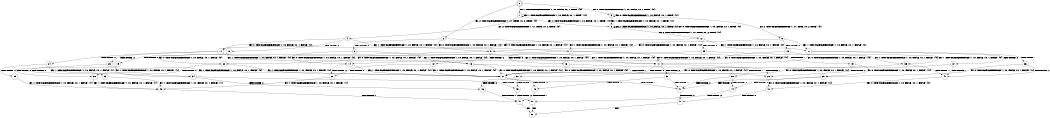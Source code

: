 digraph BCG {
size = "7, 10.5";
center = TRUE;
node [shape = circle];
0 [peripheries = 2];
0 -> 1 [label = "EX !1 !ATOMIC_EXCH_BRANCH (1, +0, FALSE, +0, 1, TRUE) !{0}"];
0 -> 2 [label = "EX !2 !ATOMIC_EXCH_BRANCH (1, +1, TRUE, +0, 2, TRUE) !{0}"];
0 -> 3 [label = "EX !0 !ATOMIC_EXCH_BRANCH (1, +0, FALSE, +0, 1, TRUE) !{0}"];
1 -> 4 [label = "EX !2 !ATOMIC_EXCH_BRANCH (1, +1, TRUE, +0, 2, TRUE) !{0}"];
1 -> 5 [label = "EX !0 !ATOMIC_EXCH_BRANCH (1, +0, FALSE, +0, 1, TRUE) !{0}"];
1 -> 1 [label = "EX !1 !ATOMIC_EXCH_BRANCH (1, +0, FALSE, +0, 1, TRUE) !{0}"];
2 -> 6 [label = "TERMINATE !2"];
2 -> 7 [label = "EX !1 !ATOMIC_EXCH_BRANCH (1, +0, FALSE, +0, 1, FALSE) !{0}"];
2 -> 8 [label = "EX !0 !ATOMIC_EXCH_BRANCH (1, +0, FALSE, +0, 1, FALSE) !{0}"];
3 -> 5 [label = "EX !1 !ATOMIC_EXCH_BRANCH (1, +0, FALSE, +0, 1, TRUE) !{0}"];
3 -> 9 [label = "EX !2 !ATOMIC_EXCH_BRANCH (1, +1, TRUE, +0, 2, TRUE) !{0}"];
3 -> 3 [label = "EX !0 !ATOMIC_EXCH_BRANCH (1, +0, FALSE, +0, 1, TRUE) !{0}"];
4 -> 10 [label = "TERMINATE !2"];
4 -> 11 [label = "EX !0 !ATOMIC_EXCH_BRANCH (1, +0, FALSE, +0, 1, FALSE) !{0}"];
4 -> 7 [label = "EX !1 !ATOMIC_EXCH_BRANCH (1, +0, FALSE, +0, 1, FALSE) !{0}"];
5 -> 12 [label = "EX !2 !ATOMIC_EXCH_BRANCH (1, +1, TRUE, +0, 2, TRUE) !{0}"];
5 -> 5 [label = "EX !1 !ATOMIC_EXCH_BRANCH (1, +0, FALSE, +0, 1, TRUE) !{0}"];
5 -> 5 [label = "EX !0 !ATOMIC_EXCH_BRANCH (1, +0, FALSE, +0, 1, TRUE) !{0}"];
6 -> 13 [label = "EX !1 !ATOMIC_EXCH_BRANCH (1, +0, FALSE, +0, 1, FALSE) !{0}"];
6 -> 14 [label = "EX !0 !ATOMIC_EXCH_BRANCH (1, +0, FALSE, +0, 1, FALSE) !{0}"];
7 -> 15 [label = "TERMINATE !1"];
7 -> 16 [label = "TERMINATE !2"];
7 -> 17 [label = "EX !0 !ATOMIC_EXCH_BRANCH (1, +0, FALSE, +0, 1, FALSE) !{0}"];
8 -> 18 [label = "TERMINATE !2"];
8 -> 19 [label = "TERMINATE !0"];
8 -> 17 [label = "EX !1 !ATOMIC_EXCH_BRANCH (1, +0, FALSE, +0, 1, FALSE) !{0}"];
9 -> 20 [label = "TERMINATE !2"];
9 -> 21 [label = "EX !1 !ATOMIC_EXCH_BRANCH (1, +0, FALSE, +0, 1, FALSE) !{0}"];
9 -> 8 [label = "EX !0 !ATOMIC_EXCH_BRANCH (1, +0, FALSE, +0, 1, FALSE) !{0}"];
10 -> 22 [label = "EX !0 !ATOMIC_EXCH_BRANCH (1, +0, FALSE, +0, 1, FALSE) !{0}"];
10 -> 13 [label = "EX !1 !ATOMIC_EXCH_BRANCH (1, +0, FALSE, +0, 1, FALSE) !{0}"];
11 -> 23 [label = "TERMINATE !2"];
11 -> 24 [label = "TERMINATE !0"];
11 -> 17 [label = "EX !1 !ATOMIC_EXCH_BRANCH (1, +0, FALSE, +0, 1, FALSE) !{0}"];
12 -> 25 [label = "TERMINATE !2"];
12 -> 21 [label = "EX !1 !ATOMIC_EXCH_BRANCH (1, +0, FALSE, +0, 1, FALSE) !{0}"];
12 -> 11 [label = "EX !0 !ATOMIC_EXCH_BRANCH (1, +0, FALSE, +0, 1, FALSE) !{0}"];
13 -> 26 [label = "TERMINATE !1"];
13 -> 27 [label = "EX !0 !ATOMIC_EXCH_BRANCH (1, +0, FALSE, +0, 1, FALSE) !{0}"];
14 -> 28 [label = "TERMINATE !0"];
14 -> 27 [label = "EX !1 !ATOMIC_EXCH_BRANCH (1, +0, FALSE, +0, 1, FALSE) !{0}"];
15 -> 26 [label = "TERMINATE !2"];
15 -> 29 [label = "EX !0 !ATOMIC_EXCH_BRANCH (1, +0, FALSE, +0, 1, FALSE) !{0}"];
16 -> 26 [label = "TERMINATE !1"];
16 -> 27 [label = "EX !0 !ATOMIC_EXCH_BRANCH (1, +0, FALSE, +0, 1, FALSE) !{0}"];
17 -> 30 [label = "TERMINATE !1"];
17 -> 31 [label = "TERMINATE !2"];
17 -> 32 [label = "TERMINATE !0"];
18 -> 28 [label = "TERMINATE !0"];
18 -> 27 [label = "EX !1 !ATOMIC_EXCH_BRANCH (1, +0, FALSE, +0, 1, FALSE) !{0}"];
19 -> 33 [label = "TERMINATE !2"];
19 -> 34 [label = "EX !1 !ATOMIC_EXCH_BRANCH (1, +0, FALSE, +0, 1, FALSE) !{1}"];
20 -> 35 [label = "EX !1 !ATOMIC_EXCH_BRANCH (1, +0, FALSE, +0, 1, FALSE) !{0}"];
20 -> 14 [label = "EX !0 !ATOMIC_EXCH_BRANCH (1, +0, FALSE, +0, 1, FALSE) !{0}"];
21 -> 36 [label = "TERMINATE !1"];
21 -> 37 [label = "TERMINATE !2"];
21 -> 17 [label = "EX !0 !ATOMIC_EXCH_BRANCH (1, +0, FALSE, +0, 1, FALSE) !{0}"];
22 -> 38 [label = "TERMINATE !0"];
22 -> 27 [label = "EX !1 !ATOMIC_EXCH_BRANCH (1, +0, FALSE, +0, 1, FALSE) !{0}"];
23 -> 38 [label = "TERMINATE !0"];
23 -> 27 [label = "EX !1 !ATOMIC_EXCH_BRANCH (1, +0, FALSE, +0, 1, FALSE) !{0}"];
24 -> 39 [label = "TERMINATE !2"];
24 -> 34 [label = "EX !1 !ATOMIC_EXCH_BRANCH (1, +0, FALSE, +0, 1, FALSE) !{1}"];
25 -> 35 [label = "EX !1 !ATOMIC_EXCH_BRANCH (1, +0, FALSE, +0, 1, FALSE) !{0}"];
25 -> 22 [label = "EX !0 !ATOMIC_EXCH_BRANCH (1, +0, FALSE, +0, 1, FALSE) !{0}"];
26 -> 40 [label = "EX !0 !ATOMIC_EXCH_BRANCH (1, +0, FALSE, +0, 1, FALSE) !{0}"];
27 -> 41 [label = "TERMINATE !1"];
27 -> 42 [label = "TERMINATE !0"];
28 -> 43 [label = "EX !1 !ATOMIC_EXCH_BRANCH (1, +0, FALSE, +0, 1, FALSE) !{1}"];
29 -> 41 [label = "TERMINATE !2"];
29 -> 44 [label = "TERMINATE !0"];
30 -> 41 [label = "TERMINATE !2"];
30 -> 44 [label = "TERMINATE !0"];
31 -> 41 [label = "TERMINATE !1"];
31 -> 42 [label = "TERMINATE !0"];
32 -> 45 [label = "TERMINATE !1"];
32 -> 46 [label = "TERMINATE !2"];
33 -> 43 [label = "EX !1 !ATOMIC_EXCH_BRANCH (1, +0, FALSE, +0, 1, FALSE) !{1}"];
34 -> 45 [label = "TERMINATE !1"];
34 -> 46 [label = "TERMINATE !2"];
35 -> 47 [label = "TERMINATE !1"];
35 -> 27 [label = "EX !0 !ATOMIC_EXCH_BRANCH (1, +0, FALSE, +0, 1, FALSE) !{0}"];
36 -> 47 [label = "TERMINATE !2"];
36 -> 29 [label = "EX !0 !ATOMIC_EXCH_BRANCH (1, +0, FALSE, +0, 1, FALSE) !{0}"];
37 -> 47 [label = "TERMINATE !1"];
37 -> 27 [label = "EX !0 !ATOMIC_EXCH_BRANCH (1, +0, FALSE, +0, 1, FALSE) !{0}"];
38 -> 43 [label = "EX !1 !ATOMIC_EXCH_BRANCH (1, +0, FALSE, +0, 1, FALSE) !{1}"];
39 -> 43 [label = "EX !1 !ATOMIC_EXCH_BRANCH (1, +0, FALSE, +0, 1, FALSE) !{1}"];
40 -> 48 [label = "TERMINATE !0"];
41 -> 48 [label = "TERMINATE !0"];
42 -> 49 [label = "TERMINATE !1"];
43 -> 49 [label = "TERMINATE !1"];
44 -> 50 [label = "TERMINATE !2"];
45 -> 50 [label = "TERMINATE !2"];
46 -> 49 [label = "TERMINATE !1"];
47 -> 40 [label = "EX !0 !ATOMIC_EXCH_BRANCH (1, +0, FALSE, +0, 1, FALSE) !{0}"];
48 -> 51 [label = "exit"];
49 -> 51 [label = "exit"];
50 -> 51 [label = "exit"];
}
